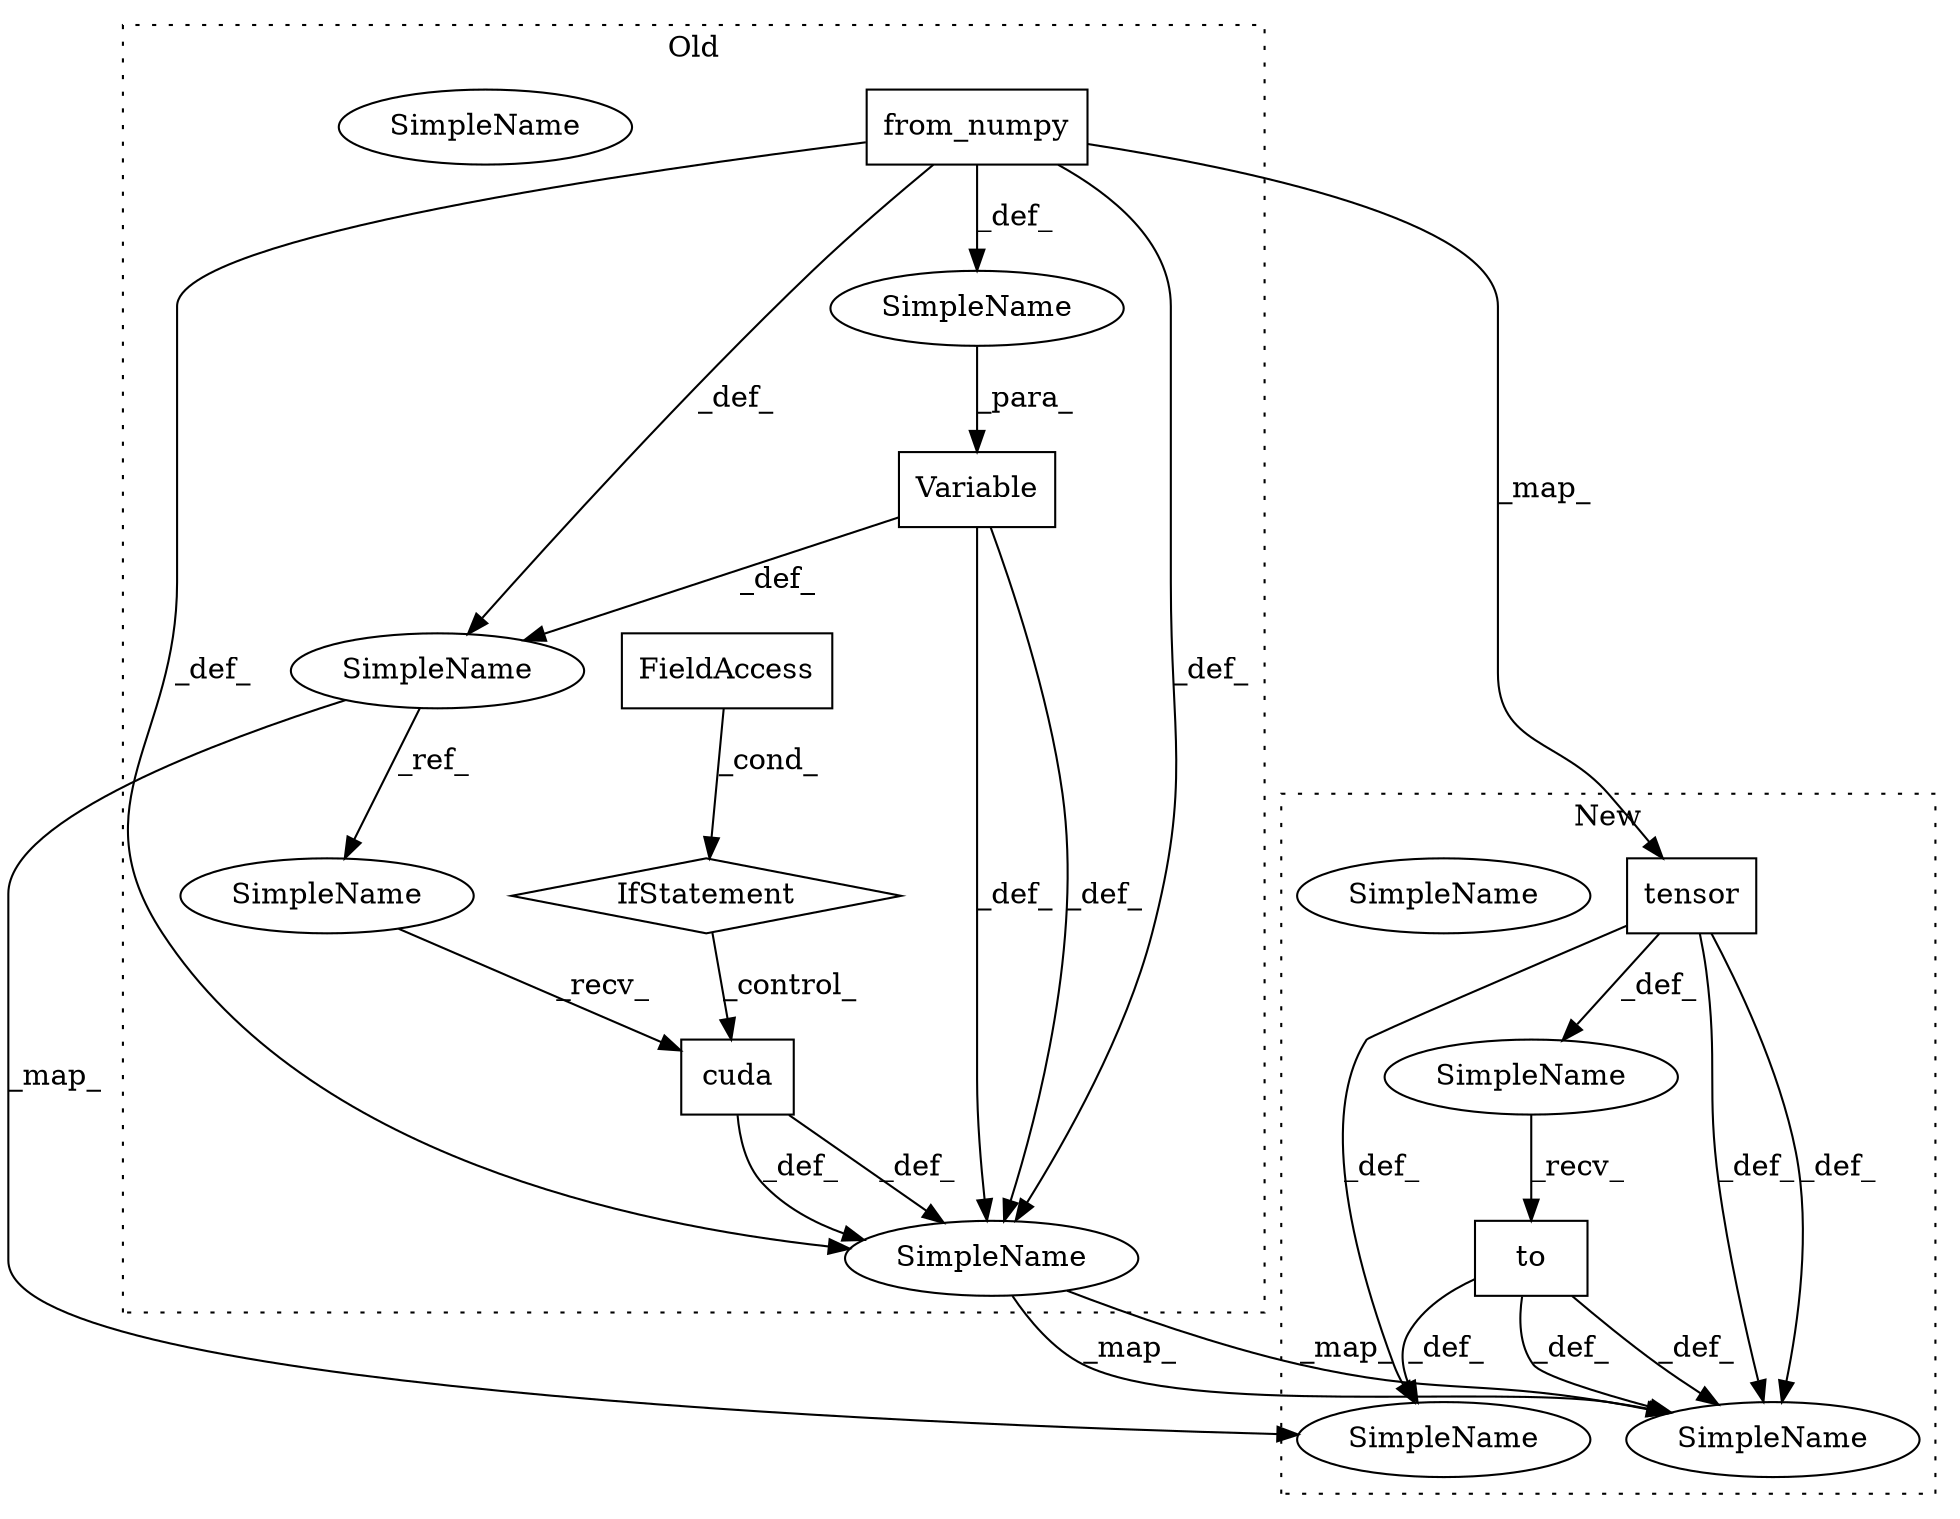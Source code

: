 digraph G {
subgraph cluster0 {
1 [label="from_numpy" a="32" s="4532,4549" l="11,1" shape="box"];
3 [label="cuda" a="32" s="4798" l="6" shape="box"];
4 [label="IfStatement" a="25" s="4762,4770" l="4,2" shape="diamond"];
5 [label="FieldAccess" a="22" s="4766" l="4" shape="box"];
6 [label="Variable" a="32" s="4517,4550" l="9,1" shape="box"];
7 [label="SimpleName" a="42" s="" l="" shape="ellipse"];
10 [label="SimpleName" a="42" s="4960" l="19" shape="ellipse"];
13 [label="SimpleName" a="42" s="4960" l="19" shape="ellipse"];
14 [label="SimpleName" a="42" s="4508" l="8" shape="ellipse"];
16 [label="SimpleName" a="42" s="4789" l="8" shape="ellipse"];
label = "Old";
style="dotted";
}
subgraph cluster1 {
2 [label="tensor" a="32" s="4365,4378" l="7,1" shape="box"];
8 [label="to" a="32" s="4380,4389" l="3,1" shape="box"];
9 [label="SimpleName" a="42" s="" l="" shape="ellipse"];
11 [label="SimpleName" a="42" s="4598" l="19" shape="ellipse"];
12 [label="SimpleName" a="42" s="4598" l="19" shape="ellipse"];
15 [label="SimpleName" a="42" s="4350" l="8" shape="ellipse"];
label = "New";
style="dotted";
}
1 -> 7 [label="_def_"];
1 -> 14 [label="_def_"];
1 -> 13 [label="_def_"];
1 -> 2 [label="_map_"];
1 -> 13 [label="_def_"];
2 -> 9 [label="_def_"];
2 -> 12 [label="_def_"];
2 -> 15 [label="_def_"];
2 -> 12 [label="_def_"];
3 -> 13 [label="_def_"];
3 -> 13 [label="_def_"];
4 -> 3 [label="_control_"];
5 -> 4 [label="_cond_"];
6 -> 13 [label="_def_"];
6 -> 13 [label="_def_"];
6 -> 14 [label="_def_"];
7 -> 6 [label="_para_"];
8 -> 15 [label="_def_"];
8 -> 12 [label="_def_"];
8 -> 12 [label="_def_"];
9 -> 8 [label="_recv_"];
13 -> 12 [label="_map_"];
13 -> 12 [label="_map_"];
14 -> 16 [label="_ref_"];
14 -> 15 [label="_map_"];
16 -> 3 [label="_recv_"];
}